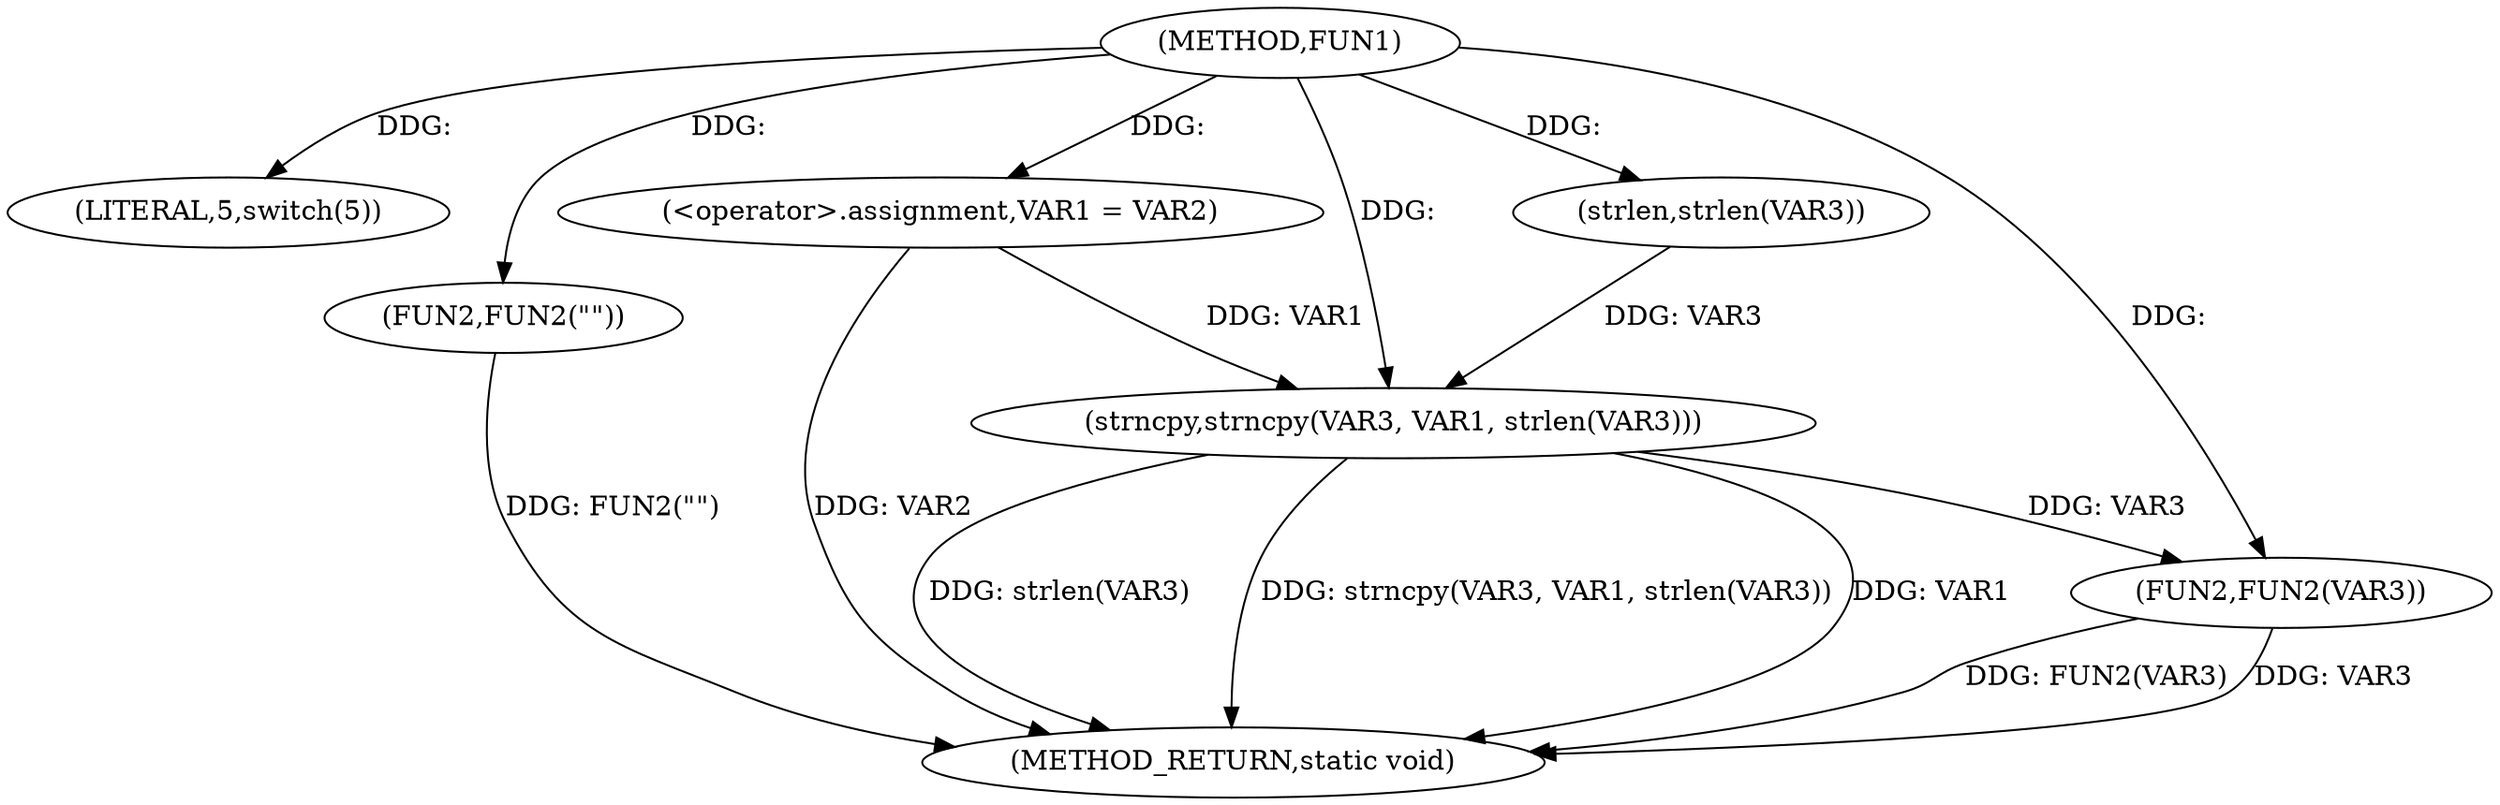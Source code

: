 digraph FUN1 {  
"1000100" [label = "(METHOD,FUN1)" ]
"1000125" [label = "(METHOD_RETURN,static void)" ]
"1000105" [label = "(LITERAL,5,switch(5))" ]
"1000108" [label = "(FUN2,FUN2(\"\"))" ]
"1000112" [label = "(<operator>.assignment,VAR1 = VAR2)" ]
"1000118" [label = "(strncpy,strncpy(VAR3, VAR1, strlen(VAR3)))" ]
"1000121" [label = "(strlen,strlen(VAR3))" ]
"1000123" [label = "(FUN2,FUN2(VAR3))" ]
  "1000108" -> "1000125"  [ label = "DDG: FUN2(\"\")"] 
  "1000112" -> "1000125"  [ label = "DDG: VAR2"] 
  "1000123" -> "1000125"  [ label = "DDG: FUN2(VAR3)"] 
  "1000118" -> "1000125"  [ label = "DDG: strlen(VAR3)"] 
  "1000118" -> "1000125"  [ label = "DDG: strncpy(VAR3, VAR1, strlen(VAR3))"] 
  "1000118" -> "1000125"  [ label = "DDG: VAR1"] 
  "1000123" -> "1000125"  [ label = "DDG: VAR3"] 
  "1000100" -> "1000105"  [ label = "DDG: "] 
  "1000100" -> "1000108"  [ label = "DDG: "] 
  "1000100" -> "1000112"  [ label = "DDG: "] 
  "1000121" -> "1000118"  [ label = "DDG: VAR3"] 
  "1000100" -> "1000118"  [ label = "DDG: "] 
  "1000112" -> "1000118"  [ label = "DDG: VAR1"] 
  "1000100" -> "1000121"  [ label = "DDG: "] 
  "1000118" -> "1000123"  [ label = "DDG: VAR3"] 
  "1000100" -> "1000123"  [ label = "DDG: "] 
}
